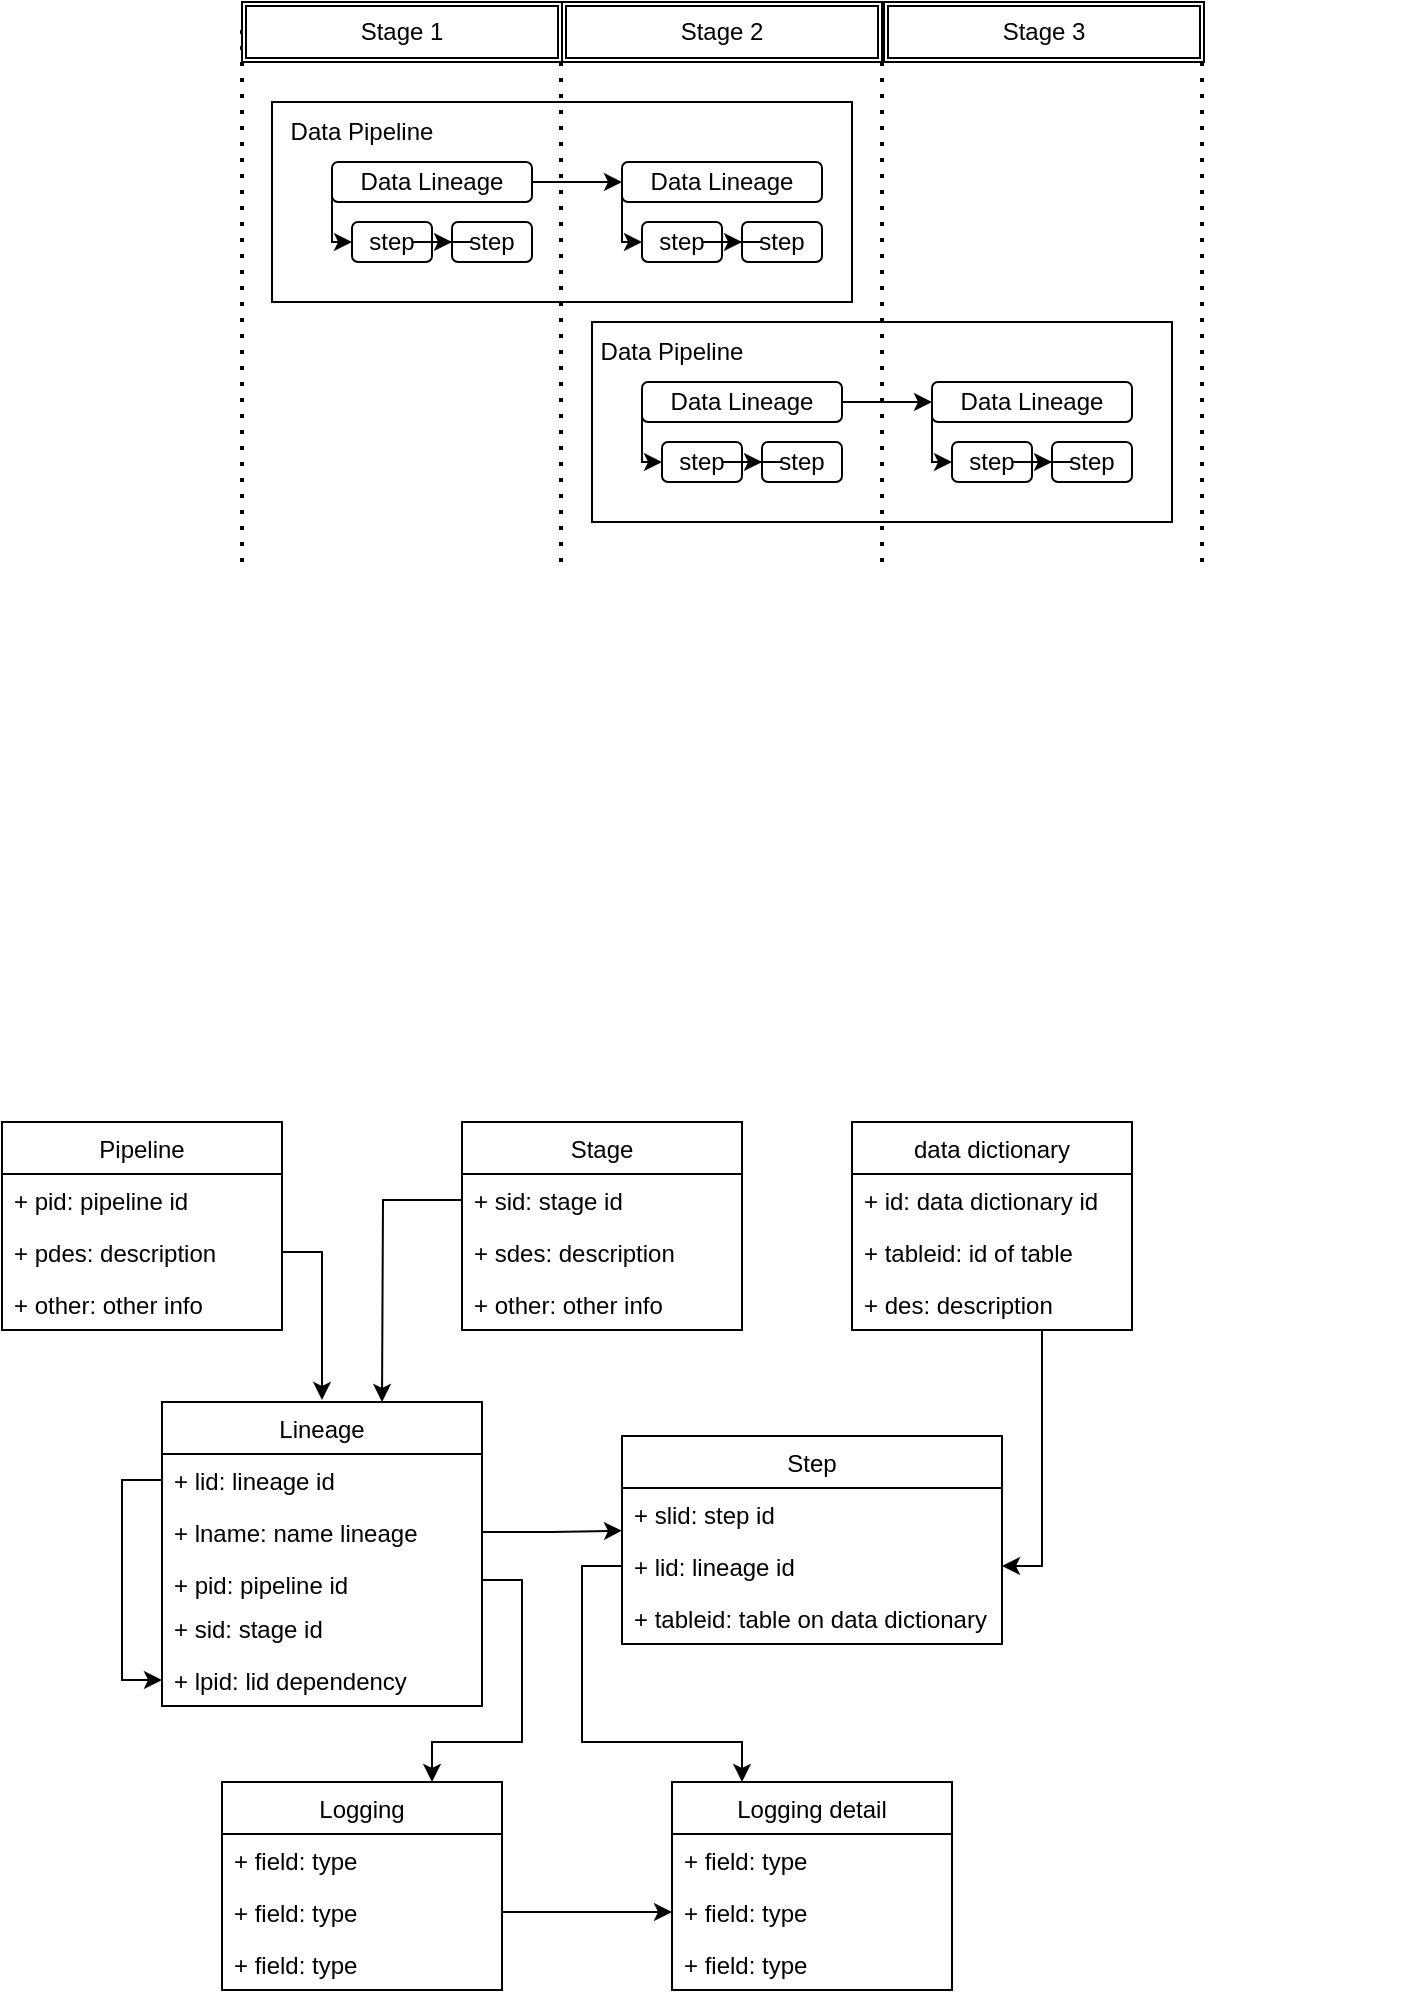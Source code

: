 <mxfile version="15.5.0" type="github">
  <diagram id="kOadGJXyRHLk9qOf6jqh" name="Page-1">
    <mxGraphModel dx="1022" dy="436" grid="1" gridSize="10" guides="1" tooltips="1" connect="1" arrows="1" fold="1" page="1" pageScale="1" pageWidth="850" pageHeight="1100" math="0" shadow="0">
      <root>
        <mxCell id="0" />
        <mxCell id="1" parent="0" />
        <mxCell id="AwMmoYNrA3vF9enMe_v1-21" value="" style="rounded=0;whiteSpace=wrap;html=1;" vertex="1" parent="1">
          <mxGeometry x="175" y="80" width="290" height="100" as="geometry" />
        </mxCell>
        <mxCell id="AwMmoYNrA3vF9enMe_v1-63" value="" style="group" vertex="1" connectable="0" parent="1">
          <mxGeometry x="175" y="80" width="420" height="100" as="geometry" />
        </mxCell>
        <mxCell id="AwMmoYNrA3vF9enMe_v1-40" value="" style="group" vertex="1" connectable="0" parent="AwMmoYNrA3vF9enMe_v1-63">
          <mxGeometry x="30" y="30" width="390" height="60" as="geometry" />
        </mxCell>
        <mxCell id="AwMmoYNrA3vF9enMe_v1-16" value="Data Lineage" style="rounded=1;whiteSpace=wrap;html=1;" vertex="1" parent="AwMmoYNrA3vF9enMe_v1-40">
          <mxGeometry width="100" height="20" as="geometry" />
        </mxCell>
        <mxCell id="AwMmoYNrA3vF9enMe_v1-22" value="step" style="rounded=1;whiteSpace=wrap;html=1;" vertex="1" parent="AwMmoYNrA3vF9enMe_v1-40">
          <mxGeometry x="10" y="30" width="40" height="20" as="geometry" />
        </mxCell>
        <mxCell id="AwMmoYNrA3vF9enMe_v1-23" value="step" style="rounded=1;whiteSpace=wrap;html=1;" vertex="1" parent="AwMmoYNrA3vF9enMe_v1-40">
          <mxGeometry x="60" y="30" width="40" height="20" as="geometry" />
        </mxCell>
        <mxCell id="AwMmoYNrA3vF9enMe_v1-24" style="edgeStyle=orthogonalEdgeStyle;rounded=0;orthogonalLoop=1;jettySize=auto;html=1;entryX=0;entryY=0.5;entryDx=0;entryDy=0;" edge="1" parent="AwMmoYNrA3vF9enMe_v1-40" source="AwMmoYNrA3vF9enMe_v1-22" target="AwMmoYNrA3vF9enMe_v1-23">
          <mxGeometry x="-10" as="geometry" />
        </mxCell>
        <mxCell id="AwMmoYNrA3vF9enMe_v1-27" value="" style="endArrow=classic;html=1;rounded=0;edgeStyle=orthogonalEdgeStyle;exitX=0;exitY=0.5;exitDx=0;exitDy=0;entryX=0;entryY=0.5;entryDx=0;entryDy=0;" edge="1" parent="AwMmoYNrA3vF9enMe_v1-40" source="AwMmoYNrA3vF9enMe_v1-16" target="AwMmoYNrA3vF9enMe_v1-22">
          <mxGeometry x="-10" width="50" height="50" as="geometry">
            <mxPoint x="220" y="90" as="sourcePoint" />
            <mxPoint x="270" y="40" as="targetPoint" />
            <Array as="points">
              <mxPoint y="40" />
            </Array>
          </mxGeometry>
        </mxCell>
        <mxCell id="AwMmoYNrA3vF9enMe_v1-41" value="" style="group" vertex="1" connectable="0" parent="AwMmoYNrA3vF9enMe_v1-63">
          <mxGeometry x="175" y="30" width="100" height="50" as="geometry" />
        </mxCell>
        <mxCell id="AwMmoYNrA3vF9enMe_v1-42" value="Data Lineage" style="rounded=1;whiteSpace=wrap;html=1;" vertex="1" parent="AwMmoYNrA3vF9enMe_v1-41">
          <mxGeometry width="100" height="20" as="geometry" />
        </mxCell>
        <mxCell id="AwMmoYNrA3vF9enMe_v1-43" value="step" style="rounded=1;whiteSpace=wrap;html=1;" vertex="1" parent="AwMmoYNrA3vF9enMe_v1-41">
          <mxGeometry x="10" y="30" width="40" height="20" as="geometry" />
        </mxCell>
        <mxCell id="AwMmoYNrA3vF9enMe_v1-44" value="step" style="rounded=1;whiteSpace=wrap;html=1;" vertex="1" parent="AwMmoYNrA3vF9enMe_v1-41">
          <mxGeometry x="60" y="30" width="40" height="20" as="geometry" />
        </mxCell>
        <mxCell id="AwMmoYNrA3vF9enMe_v1-45" style="edgeStyle=orthogonalEdgeStyle;rounded=0;orthogonalLoop=1;jettySize=auto;html=1;entryX=0;entryY=0.5;entryDx=0;entryDy=0;" edge="1" parent="AwMmoYNrA3vF9enMe_v1-41" source="AwMmoYNrA3vF9enMe_v1-43" target="AwMmoYNrA3vF9enMe_v1-44">
          <mxGeometry x="-10" as="geometry" />
        </mxCell>
        <mxCell id="AwMmoYNrA3vF9enMe_v1-46" value="" style="endArrow=classic;html=1;rounded=0;edgeStyle=orthogonalEdgeStyle;exitX=0;exitY=0.5;exitDx=0;exitDy=0;entryX=0;entryY=0.5;entryDx=0;entryDy=0;" edge="1" parent="AwMmoYNrA3vF9enMe_v1-41" source="AwMmoYNrA3vF9enMe_v1-42" target="AwMmoYNrA3vF9enMe_v1-43">
          <mxGeometry x="-10" width="50" height="50" as="geometry">
            <mxPoint x="220" y="90" as="sourcePoint" />
            <mxPoint x="270" y="40" as="targetPoint" />
            <Array as="points">
              <mxPoint y="40" />
            </Array>
          </mxGeometry>
        </mxCell>
        <mxCell id="AwMmoYNrA3vF9enMe_v1-47" style="edgeStyle=orthogonalEdgeStyle;rounded=0;orthogonalLoop=1;jettySize=auto;html=1;" edge="1" parent="AwMmoYNrA3vF9enMe_v1-63" source="AwMmoYNrA3vF9enMe_v1-16">
          <mxGeometry relative="1" as="geometry">
            <mxPoint x="175" y="40" as="targetPoint" />
          </mxGeometry>
        </mxCell>
        <mxCell id="AwMmoYNrA3vF9enMe_v1-28" value="Data Pipeline" style="text;html=1;strokeColor=none;fillColor=none;align=center;verticalAlign=middle;whiteSpace=wrap;rounded=0;" vertex="1" parent="AwMmoYNrA3vF9enMe_v1-63">
          <mxGeometry width="90" height="30" as="geometry" />
        </mxCell>
        <mxCell id="AwMmoYNrA3vF9enMe_v1-64" value="" style="group" vertex="1" connectable="0" parent="1">
          <mxGeometry x="330" y="190" width="420" height="100" as="geometry" />
        </mxCell>
        <mxCell id="AwMmoYNrA3vF9enMe_v1-65" value="" style="rounded=0;whiteSpace=wrap;html=1;" vertex="1" parent="AwMmoYNrA3vF9enMe_v1-64">
          <mxGeometry x="5" width="290" height="100" as="geometry" />
        </mxCell>
        <mxCell id="AwMmoYNrA3vF9enMe_v1-66" value="" style="group" vertex="1" connectable="0" parent="AwMmoYNrA3vF9enMe_v1-64">
          <mxGeometry x="30" y="30" width="390" height="60" as="geometry" />
        </mxCell>
        <mxCell id="AwMmoYNrA3vF9enMe_v1-67" value="Data Lineage" style="rounded=1;whiteSpace=wrap;html=1;" vertex="1" parent="AwMmoYNrA3vF9enMe_v1-66">
          <mxGeometry width="100" height="20" as="geometry" />
        </mxCell>
        <mxCell id="AwMmoYNrA3vF9enMe_v1-68" value="step" style="rounded=1;whiteSpace=wrap;html=1;" vertex="1" parent="AwMmoYNrA3vF9enMe_v1-66">
          <mxGeometry x="10" y="30" width="40" height="20" as="geometry" />
        </mxCell>
        <mxCell id="AwMmoYNrA3vF9enMe_v1-69" value="step" style="rounded=1;whiteSpace=wrap;html=1;" vertex="1" parent="AwMmoYNrA3vF9enMe_v1-66">
          <mxGeometry x="60" y="30" width="40" height="20" as="geometry" />
        </mxCell>
        <mxCell id="AwMmoYNrA3vF9enMe_v1-70" style="edgeStyle=orthogonalEdgeStyle;rounded=0;orthogonalLoop=1;jettySize=auto;html=1;entryX=0;entryY=0.5;entryDx=0;entryDy=0;" edge="1" parent="AwMmoYNrA3vF9enMe_v1-66" source="AwMmoYNrA3vF9enMe_v1-68" target="AwMmoYNrA3vF9enMe_v1-69">
          <mxGeometry x="-10" as="geometry" />
        </mxCell>
        <mxCell id="AwMmoYNrA3vF9enMe_v1-71" value="" style="endArrow=classic;html=1;rounded=0;edgeStyle=orthogonalEdgeStyle;exitX=0;exitY=0.5;exitDx=0;exitDy=0;entryX=0;entryY=0.5;entryDx=0;entryDy=0;" edge="1" parent="AwMmoYNrA3vF9enMe_v1-66" source="AwMmoYNrA3vF9enMe_v1-67" target="AwMmoYNrA3vF9enMe_v1-68">
          <mxGeometry x="-10" width="50" height="50" as="geometry">
            <mxPoint x="220" y="90" as="sourcePoint" />
            <mxPoint x="270" y="40" as="targetPoint" />
            <Array as="points">
              <mxPoint y="40" />
            </Array>
          </mxGeometry>
        </mxCell>
        <mxCell id="AwMmoYNrA3vF9enMe_v1-82" value="" style="endArrow=none;dashed=1;html=1;dashPattern=1 3;strokeWidth=2;rounded=0;edgeStyle=orthogonalEdgeStyle;" edge="1" parent="AwMmoYNrA3vF9enMe_v1-66">
          <mxGeometry width="50" height="50" relative="1" as="geometry">
            <mxPoint x="120" y="90" as="sourcePoint" />
            <mxPoint x="120" y="-180" as="targetPoint" />
          </mxGeometry>
        </mxCell>
        <mxCell id="AwMmoYNrA3vF9enMe_v1-72" value="" style="group" vertex="1" connectable="0" parent="AwMmoYNrA3vF9enMe_v1-64">
          <mxGeometry x="175" y="30" width="100" height="50" as="geometry" />
        </mxCell>
        <mxCell id="AwMmoYNrA3vF9enMe_v1-73" value="Data Lineage" style="rounded=1;whiteSpace=wrap;html=1;" vertex="1" parent="AwMmoYNrA3vF9enMe_v1-72">
          <mxGeometry width="100" height="20" as="geometry" />
        </mxCell>
        <mxCell id="AwMmoYNrA3vF9enMe_v1-74" value="step" style="rounded=1;whiteSpace=wrap;html=1;" vertex="1" parent="AwMmoYNrA3vF9enMe_v1-72">
          <mxGeometry x="10" y="30" width="40" height="20" as="geometry" />
        </mxCell>
        <mxCell id="AwMmoYNrA3vF9enMe_v1-75" value="step" style="rounded=1;whiteSpace=wrap;html=1;" vertex="1" parent="AwMmoYNrA3vF9enMe_v1-72">
          <mxGeometry x="60" y="30" width="40" height="20" as="geometry" />
        </mxCell>
        <mxCell id="AwMmoYNrA3vF9enMe_v1-76" style="edgeStyle=orthogonalEdgeStyle;rounded=0;orthogonalLoop=1;jettySize=auto;html=1;entryX=0;entryY=0.5;entryDx=0;entryDy=0;" edge="1" parent="AwMmoYNrA3vF9enMe_v1-72" source="AwMmoYNrA3vF9enMe_v1-74" target="AwMmoYNrA3vF9enMe_v1-75">
          <mxGeometry x="-10" as="geometry" />
        </mxCell>
        <mxCell id="AwMmoYNrA3vF9enMe_v1-77" value="" style="endArrow=classic;html=1;rounded=0;edgeStyle=orthogonalEdgeStyle;exitX=0;exitY=0.5;exitDx=0;exitDy=0;entryX=0;entryY=0.5;entryDx=0;entryDy=0;" edge="1" parent="AwMmoYNrA3vF9enMe_v1-72" source="AwMmoYNrA3vF9enMe_v1-73" target="AwMmoYNrA3vF9enMe_v1-74">
          <mxGeometry x="-10" width="50" height="50" as="geometry">
            <mxPoint x="220" y="90" as="sourcePoint" />
            <mxPoint x="270" y="40" as="targetPoint" />
            <Array as="points">
              <mxPoint y="40" />
            </Array>
          </mxGeometry>
        </mxCell>
        <mxCell id="AwMmoYNrA3vF9enMe_v1-78" style="edgeStyle=orthogonalEdgeStyle;rounded=0;orthogonalLoop=1;jettySize=auto;html=1;" edge="1" parent="AwMmoYNrA3vF9enMe_v1-64" source="AwMmoYNrA3vF9enMe_v1-67">
          <mxGeometry relative="1" as="geometry">
            <mxPoint x="175" y="40" as="targetPoint" />
          </mxGeometry>
        </mxCell>
        <mxCell id="AwMmoYNrA3vF9enMe_v1-79" value="Data Pipeline" style="text;html=1;strokeColor=none;fillColor=none;align=center;verticalAlign=middle;whiteSpace=wrap;rounded=0;" vertex="1" parent="AwMmoYNrA3vF9enMe_v1-64">
          <mxGeometry width="90" height="30" as="geometry" />
        </mxCell>
        <mxCell id="AwMmoYNrA3vF9enMe_v1-83" value="" style="endArrow=none;dashed=1;html=1;dashPattern=1 3;strokeWidth=2;rounded=0;edgeStyle=orthogonalEdgeStyle;" edge="1" parent="AwMmoYNrA3vF9enMe_v1-64">
          <mxGeometry width="50" height="50" relative="1" as="geometry">
            <mxPoint x="310" y="120" as="sourcePoint" />
            <mxPoint x="310" y="-150" as="targetPoint" />
          </mxGeometry>
        </mxCell>
        <mxCell id="AwMmoYNrA3vF9enMe_v1-80" value="" style="endArrow=none;dashed=1;html=1;dashPattern=1 3;strokeWidth=2;rounded=0;edgeStyle=orthogonalEdgeStyle;" edge="1" parent="1">
          <mxGeometry width="50" height="50" relative="1" as="geometry">
            <mxPoint x="160" y="310" as="sourcePoint" />
            <mxPoint x="160" y="40" as="targetPoint" />
          </mxGeometry>
        </mxCell>
        <mxCell id="AwMmoYNrA3vF9enMe_v1-81" value="" style="endArrow=none;dashed=1;html=1;dashPattern=1 3;strokeWidth=2;rounded=0;edgeStyle=orthogonalEdgeStyle;" edge="1" parent="1">
          <mxGeometry width="50" height="50" relative="1" as="geometry">
            <mxPoint x="319.5" y="310" as="sourcePoint" />
            <mxPoint x="319.5" y="40" as="targetPoint" />
          </mxGeometry>
        </mxCell>
        <mxCell id="AwMmoYNrA3vF9enMe_v1-84" value="Stage 1" style="shape=ext;double=1;rounded=0;whiteSpace=wrap;html=1;" vertex="1" parent="1">
          <mxGeometry x="160" y="30" width="160" height="30" as="geometry" />
        </mxCell>
        <mxCell id="AwMmoYNrA3vF9enMe_v1-85" value="Stage 2" style="shape=ext;double=1;rounded=0;whiteSpace=wrap;html=1;" vertex="1" parent="1">
          <mxGeometry x="320" y="30" width="160" height="30" as="geometry" />
        </mxCell>
        <mxCell id="AwMmoYNrA3vF9enMe_v1-86" value="Stage 3" style="shape=ext;double=1;rounded=0;whiteSpace=wrap;html=1;" vertex="1" parent="1">
          <mxGeometry x="481" y="30" width="160" height="30" as="geometry" />
        </mxCell>
        <mxCell id="AwMmoYNrA3vF9enMe_v1-87" value="Pipeline" style="swimlane;fontStyle=0;childLayout=stackLayout;horizontal=1;startSize=26;fillColor=none;horizontalStack=0;resizeParent=1;resizeParentMax=0;resizeLast=0;collapsible=1;marginBottom=0;" vertex="1" parent="1">
          <mxGeometry x="40" y="590" width="140" height="104" as="geometry" />
        </mxCell>
        <mxCell id="AwMmoYNrA3vF9enMe_v1-88" value="+ pid: pipeline id" style="text;strokeColor=none;fillColor=none;align=left;verticalAlign=top;spacingLeft=4;spacingRight=4;overflow=hidden;rotatable=0;points=[[0,0.5],[1,0.5]];portConstraint=eastwest;" vertex="1" parent="AwMmoYNrA3vF9enMe_v1-87">
          <mxGeometry y="26" width="140" height="26" as="geometry" />
        </mxCell>
        <mxCell id="AwMmoYNrA3vF9enMe_v1-89" value="+ pdes: description" style="text;strokeColor=none;fillColor=none;align=left;verticalAlign=top;spacingLeft=4;spacingRight=4;overflow=hidden;rotatable=0;points=[[0,0.5],[1,0.5]];portConstraint=eastwest;" vertex="1" parent="AwMmoYNrA3vF9enMe_v1-87">
          <mxGeometry y="52" width="140" height="26" as="geometry" />
        </mxCell>
        <mxCell id="AwMmoYNrA3vF9enMe_v1-90" value="+ other: other info" style="text;strokeColor=none;fillColor=none;align=left;verticalAlign=top;spacingLeft=4;spacingRight=4;overflow=hidden;rotatable=0;points=[[0,0.5],[1,0.5]];portConstraint=eastwest;" vertex="1" parent="AwMmoYNrA3vF9enMe_v1-87">
          <mxGeometry y="78" width="140" height="26" as="geometry" />
        </mxCell>
        <mxCell id="AwMmoYNrA3vF9enMe_v1-91" value="Stage" style="swimlane;fontStyle=0;childLayout=stackLayout;horizontal=1;startSize=26;fillColor=none;horizontalStack=0;resizeParent=1;resizeParentMax=0;resizeLast=0;collapsible=1;marginBottom=0;" vertex="1" parent="1">
          <mxGeometry x="270" y="590" width="140" height="104" as="geometry" />
        </mxCell>
        <mxCell id="AwMmoYNrA3vF9enMe_v1-92" value="+ sid: stage id" style="text;strokeColor=none;fillColor=none;align=left;verticalAlign=top;spacingLeft=4;spacingRight=4;overflow=hidden;rotatable=0;points=[[0,0.5],[1,0.5]];portConstraint=eastwest;" vertex="1" parent="AwMmoYNrA3vF9enMe_v1-91">
          <mxGeometry y="26" width="140" height="26" as="geometry" />
        </mxCell>
        <mxCell id="AwMmoYNrA3vF9enMe_v1-93" value="+ sdes: description" style="text;strokeColor=none;fillColor=none;align=left;verticalAlign=top;spacingLeft=4;spacingRight=4;overflow=hidden;rotatable=0;points=[[0,0.5],[1,0.5]];portConstraint=eastwest;" vertex="1" parent="AwMmoYNrA3vF9enMe_v1-91">
          <mxGeometry y="52" width="140" height="26" as="geometry" />
        </mxCell>
        <mxCell id="AwMmoYNrA3vF9enMe_v1-94" value="+ other: other info" style="text;strokeColor=none;fillColor=none;align=left;verticalAlign=top;spacingLeft=4;spacingRight=4;overflow=hidden;rotatable=0;points=[[0,0.5],[1,0.5]];portConstraint=eastwest;" vertex="1" parent="AwMmoYNrA3vF9enMe_v1-91">
          <mxGeometry y="78" width="140" height="26" as="geometry" />
        </mxCell>
        <mxCell id="AwMmoYNrA3vF9enMe_v1-95" value="Lineage" style="swimlane;fontStyle=0;childLayout=stackLayout;horizontal=1;startSize=26;fillColor=none;horizontalStack=0;resizeParent=1;resizeParentMax=0;resizeLast=0;collapsible=1;marginBottom=0;" vertex="1" parent="1">
          <mxGeometry x="120" y="730" width="160" height="152" as="geometry" />
        </mxCell>
        <mxCell id="AwMmoYNrA3vF9enMe_v1-127" style="edgeStyle=orthogonalEdgeStyle;rounded=0;orthogonalLoop=1;jettySize=auto;html=1;entryX=0;entryY=0.5;entryDx=0;entryDy=0;" edge="1" parent="AwMmoYNrA3vF9enMe_v1-95" source="AwMmoYNrA3vF9enMe_v1-96" target="AwMmoYNrA3vF9enMe_v1-124">
          <mxGeometry relative="1" as="geometry" />
        </mxCell>
        <mxCell id="AwMmoYNrA3vF9enMe_v1-96" value="+ lid: lineage id" style="text;strokeColor=none;fillColor=none;align=left;verticalAlign=top;spacingLeft=4;spacingRight=4;overflow=hidden;rotatable=0;points=[[0,0.5],[1,0.5]];portConstraint=eastwest;" vertex="1" parent="AwMmoYNrA3vF9enMe_v1-95">
          <mxGeometry y="26" width="160" height="26" as="geometry" />
        </mxCell>
        <mxCell id="AwMmoYNrA3vF9enMe_v1-97" value="+ lname: name lineage" style="text;strokeColor=none;fillColor=none;align=left;verticalAlign=top;spacingLeft=4;spacingRight=4;overflow=hidden;rotatable=0;points=[[0,0.5],[1,0.5]];portConstraint=eastwest;" vertex="1" parent="AwMmoYNrA3vF9enMe_v1-95">
          <mxGeometry y="52" width="160" height="26" as="geometry" />
        </mxCell>
        <mxCell id="AwMmoYNrA3vF9enMe_v1-98" value="+ pid: pipeline id" style="text;strokeColor=none;fillColor=none;align=left;verticalAlign=top;spacingLeft=4;spacingRight=4;overflow=hidden;rotatable=0;points=[[0,0.5],[1,0.5]];portConstraint=eastwest;" vertex="1" parent="AwMmoYNrA3vF9enMe_v1-95">
          <mxGeometry y="78" width="160" height="22" as="geometry" />
        </mxCell>
        <mxCell id="AwMmoYNrA3vF9enMe_v1-112" value="+ sid: stage id" style="text;strokeColor=none;fillColor=none;align=left;verticalAlign=top;spacingLeft=4;spacingRight=4;overflow=hidden;rotatable=0;points=[[0,0.5],[1,0.5]];portConstraint=eastwest;" vertex="1" parent="AwMmoYNrA3vF9enMe_v1-95">
          <mxGeometry y="100" width="160" height="26" as="geometry" />
        </mxCell>
        <mxCell id="AwMmoYNrA3vF9enMe_v1-124" value="+ lpid: lid dependency" style="text;strokeColor=none;fillColor=none;align=left;verticalAlign=top;spacingLeft=4;spacingRight=4;overflow=hidden;rotatable=0;points=[[0,0.5],[1,0.5]];portConstraint=eastwest;" vertex="1" parent="AwMmoYNrA3vF9enMe_v1-95">
          <mxGeometry y="126" width="160" height="26" as="geometry" />
        </mxCell>
        <mxCell id="AwMmoYNrA3vF9enMe_v1-99" value="Step" style="swimlane;fontStyle=0;childLayout=stackLayout;horizontal=1;startSize=26;fillColor=none;horizontalStack=0;resizeParent=1;resizeParentMax=0;resizeLast=0;collapsible=1;marginBottom=0;" vertex="1" parent="1">
          <mxGeometry x="350" y="747" width="190" height="104" as="geometry" />
        </mxCell>
        <mxCell id="AwMmoYNrA3vF9enMe_v1-100" value="+ slid: step id" style="text;strokeColor=none;fillColor=none;align=left;verticalAlign=top;spacingLeft=4;spacingRight=4;overflow=hidden;rotatable=0;points=[[0,0.5],[1,0.5]];portConstraint=eastwest;" vertex="1" parent="AwMmoYNrA3vF9enMe_v1-99">
          <mxGeometry y="26" width="190" height="26" as="geometry" />
        </mxCell>
        <mxCell id="AwMmoYNrA3vF9enMe_v1-101" value="+ lid: lineage id" style="text;strokeColor=none;fillColor=none;align=left;verticalAlign=top;spacingLeft=4;spacingRight=4;overflow=hidden;rotatable=0;points=[[0,0.5],[1,0.5]];portConstraint=eastwest;" vertex="1" parent="AwMmoYNrA3vF9enMe_v1-99">
          <mxGeometry y="52" width="190" height="26" as="geometry" />
        </mxCell>
        <mxCell id="AwMmoYNrA3vF9enMe_v1-102" value="+ tableid: table on data dictionary" style="text;strokeColor=none;fillColor=none;align=left;verticalAlign=top;spacingLeft=4;spacingRight=4;overflow=hidden;rotatable=0;points=[[0,0.5],[1,0.5]];portConstraint=eastwest;" vertex="1" parent="AwMmoYNrA3vF9enMe_v1-99">
          <mxGeometry y="78" width="190" height="26" as="geometry" />
        </mxCell>
        <mxCell id="AwMmoYNrA3vF9enMe_v1-104" value="Logging detail" style="swimlane;fontStyle=0;childLayout=stackLayout;horizontal=1;startSize=26;fillColor=none;horizontalStack=0;resizeParent=1;resizeParentMax=0;resizeLast=0;collapsible=1;marginBottom=0;" vertex="1" parent="1">
          <mxGeometry x="375" y="920" width="140" height="104" as="geometry" />
        </mxCell>
        <mxCell id="AwMmoYNrA3vF9enMe_v1-105" value="+ field: type" style="text;strokeColor=none;fillColor=none;align=left;verticalAlign=top;spacingLeft=4;spacingRight=4;overflow=hidden;rotatable=0;points=[[0,0.5],[1,0.5]];portConstraint=eastwest;" vertex="1" parent="AwMmoYNrA3vF9enMe_v1-104">
          <mxGeometry y="26" width="140" height="26" as="geometry" />
        </mxCell>
        <mxCell id="AwMmoYNrA3vF9enMe_v1-106" value="+ field: type" style="text;strokeColor=none;fillColor=none;align=left;verticalAlign=top;spacingLeft=4;spacingRight=4;overflow=hidden;rotatable=0;points=[[0,0.5],[1,0.5]];portConstraint=eastwest;" vertex="1" parent="AwMmoYNrA3vF9enMe_v1-104">
          <mxGeometry y="52" width="140" height="26" as="geometry" />
        </mxCell>
        <mxCell id="AwMmoYNrA3vF9enMe_v1-107" value="+ field: type" style="text;strokeColor=none;fillColor=none;align=left;verticalAlign=top;spacingLeft=4;spacingRight=4;overflow=hidden;rotatable=0;points=[[0,0.5],[1,0.5]];portConstraint=eastwest;" vertex="1" parent="AwMmoYNrA3vF9enMe_v1-104">
          <mxGeometry y="78" width="140" height="26" as="geometry" />
        </mxCell>
        <mxCell id="AwMmoYNrA3vF9enMe_v1-108" value="Logging" style="swimlane;fontStyle=0;childLayout=stackLayout;horizontal=1;startSize=26;fillColor=none;horizontalStack=0;resizeParent=1;resizeParentMax=0;resizeLast=0;collapsible=1;marginBottom=0;" vertex="1" parent="1">
          <mxGeometry x="150" y="920" width="140" height="104" as="geometry" />
        </mxCell>
        <mxCell id="AwMmoYNrA3vF9enMe_v1-109" value="+ field: type" style="text;strokeColor=none;fillColor=none;align=left;verticalAlign=top;spacingLeft=4;spacingRight=4;overflow=hidden;rotatable=0;points=[[0,0.5],[1,0.5]];portConstraint=eastwest;" vertex="1" parent="AwMmoYNrA3vF9enMe_v1-108">
          <mxGeometry y="26" width="140" height="26" as="geometry" />
        </mxCell>
        <mxCell id="AwMmoYNrA3vF9enMe_v1-110" value="+ field: type" style="text;strokeColor=none;fillColor=none;align=left;verticalAlign=top;spacingLeft=4;spacingRight=4;overflow=hidden;rotatable=0;points=[[0,0.5],[1,0.5]];portConstraint=eastwest;" vertex="1" parent="AwMmoYNrA3vF9enMe_v1-108">
          <mxGeometry y="52" width="140" height="26" as="geometry" />
        </mxCell>
        <mxCell id="AwMmoYNrA3vF9enMe_v1-111" value="+ field: type" style="text;strokeColor=none;fillColor=none;align=left;verticalAlign=top;spacingLeft=4;spacingRight=4;overflow=hidden;rotatable=0;points=[[0,0.5],[1,0.5]];portConstraint=eastwest;" vertex="1" parent="AwMmoYNrA3vF9enMe_v1-108">
          <mxGeometry y="78" width="140" height="26" as="geometry" />
        </mxCell>
        <mxCell id="AwMmoYNrA3vF9enMe_v1-114" value="data dictionary" style="swimlane;fontStyle=0;childLayout=stackLayout;horizontal=1;startSize=26;fillColor=none;horizontalStack=0;resizeParent=1;resizeParentMax=0;resizeLast=0;collapsible=1;marginBottom=0;" vertex="1" parent="1">
          <mxGeometry x="465" y="590" width="140" height="104" as="geometry" />
        </mxCell>
        <mxCell id="AwMmoYNrA3vF9enMe_v1-115" value="+ id: data dictionary id" style="text;strokeColor=none;fillColor=none;align=left;verticalAlign=top;spacingLeft=4;spacingRight=4;overflow=hidden;rotatable=0;points=[[0,0.5],[1,0.5]];portConstraint=eastwest;" vertex="1" parent="AwMmoYNrA3vF9enMe_v1-114">
          <mxGeometry y="26" width="140" height="26" as="geometry" />
        </mxCell>
        <mxCell id="AwMmoYNrA3vF9enMe_v1-116" value="+ tableid: id of table" style="text;strokeColor=none;fillColor=none;align=left;verticalAlign=top;spacingLeft=4;spacingRight=4;overflow=hidden;rotatable=0;points=[[0,0.5],[1,0.5]];portConstraint=eastwest;" vertex="1" parent="AwMmoYNrA3vF9enMe_v1-114">
          <mxGeometry y="52" width="140" height="26" as="geometry" />
        </mxCell>
        <mxCell id="AwMmoYNrA3vF9enMe_v1-117" value="+ des: description" style="text;strokeColor=none;fillColor=none;align=left;verticalAlign=top;spacingLeft=4;spacingRight=4;overflow=hidden;rotatable=0;points=[[0,0.5],[1,0.5]];portConstraint=eastwest;" vertex="1" parent="AwMmoYNrA3vF9enMe_v1-114">
          <mxGeometry y="78" width="140" height="26" as="geometry" />
        </mxCell>
        <mxCell id="AwMmoYNrA3vF9enMe_v1-122" style="edgeStyle=orthogonalEdgeStyle;rounded=0;orthogonalLoop=1;jettySize=auto;html=1;entryX=0;entryY=0.821;entryDx=0;entryDy=0;entryPerimeter=0;exitX=1;exitY=0.5;exitDx=0;exitDy=0;" edge="1" parent="1" source="AwMmoYNrA3vF9enMe_v1-97" target="AwMmoYNrA3vF9enMe_v1-100">
          <mxGeometry relative="1" as="geometry">
            <mxPoint x="270" y="799" as="sourcePoint" />
          </mxGeometry>
        </mxCell>
        <mxCell id="AwMmoYNrA3vF9enMe_v1-123" style="edgeStyle=orthogonalEdgeStyle;rounded=0;orthogonalLoop=1;jettySize=auto;html=1;entryX=1;entryY=0.5;entryDx=0;entryDy=0;" edge="1" parent="1" source="AwMmoYNrA3vF9enMe_v1-117" target="AwMmoYNrA3vF9enMe_v1-101">
          <mxGeometry relative="1" as="geometry">
            <Array as="points">
              <mxPoint x="560" y="812" />
            </Array>
          </mxGeometry>
        </mxCell>
        <mxCell id="AwMmoYNrA3vF9enMe_v1-125" style="edgeStyle=orthogonalEdgeStyle;rounded=0;orthogonalLoop=1;jettySize=auto;html=1;" edge="1" parent="1" source="AwMmoYNrA3vF9enMe_v1-89">
          <mxGeometry relative="1" as="geometry">
            <mxPoint x="200" y="729" as="targetPoint" />
            <Array as="points">
              <mxPoint x="200" y="655" />
              <mxPoint x="200" y="729" />
            </Array>
          </mxGeometry>
        </mxCell>
        <mxCell id="AwMmoYNrA3vF9enMe_v1-126" style="edgeStyle=orthogonalEdgeStyle;rounded=0;orthogonalLoop=1;jettySize=auto;html=1;" edge="1" parent="1" source="AwMmoYNrA3vF9enMe_v1-92">
          <mxGeometry relative="1" as="geometry">
            <mxPoint x="230" y="730" as="targetPoint" />
          </mxGeometry>
        </mxCell>
        <mxCell id="AwMmoYNrA3vF9enMe_v1-128" style="edgeStyle=orthogonalEdgeStyle;rounded=0;orthogonalLoop=1;jettySize=auto;html=1;entryX=0.75;entryY=0;entryDx=0;entryDy=0;exitX=1;exitY=0.5;exitDx=0;exitDy=0;" edge="1" parent="1" source="AwMmoYNrA3vF9enMe_v1-98" target="AwMmoYNrA3vF9enMe_v1-108">
          <mxGeometry relative="1" as="geometry">
            <Array as="points">
              <mxPoint x="300" y="819" />
              <mxPoint x="300" y="900" />
              <mxPoint x="255" y="900" />
            </Array>
          </mxGeometry>
        </mxCell>
        <mxCell id="AwMmoYNrA3vF9enMe_v1-129" style="edgeStyle=orthogonalEdgeStyle;rounded=0;orthogonalLoop=1;jettySize=auto;html=1;" edge="1" parent="1" source="AwMmoYNrA3vF9enMe_v1-101" target="AwMmoYNrA3vF9enMe_v1-104">
          <mxGeometry relative="1" as="geometry">
            <Array as="points">
              <mxPoint x="330" y="812" />
              <mxPoint x="330" y="900" />
              <mxPoint x="410" y="900" />
            </Array>
          </mxGeometry>
        </mxCell>
        <mxCell id="AwMmoYNrA3vF9enMe_v1-130" style="edgeStyle=orthogonalEdgeStyle;rounded=0;orthogonalLoop=1;jettySize=auto;html=1;entryX=0;entryY=0.5;entryDx=0;entryDy=0;" edge="1" parent="1" source="AwMmoYNrA3vF9enMe_v1-110" target="AwMmoYNrA3vF9enMe_v1-106">
          <mxGeometry relative="1" as="geometry" />
        </mxCell>
      </root>
    </mxGraphModel>
  </diagram>
</mxfile>
